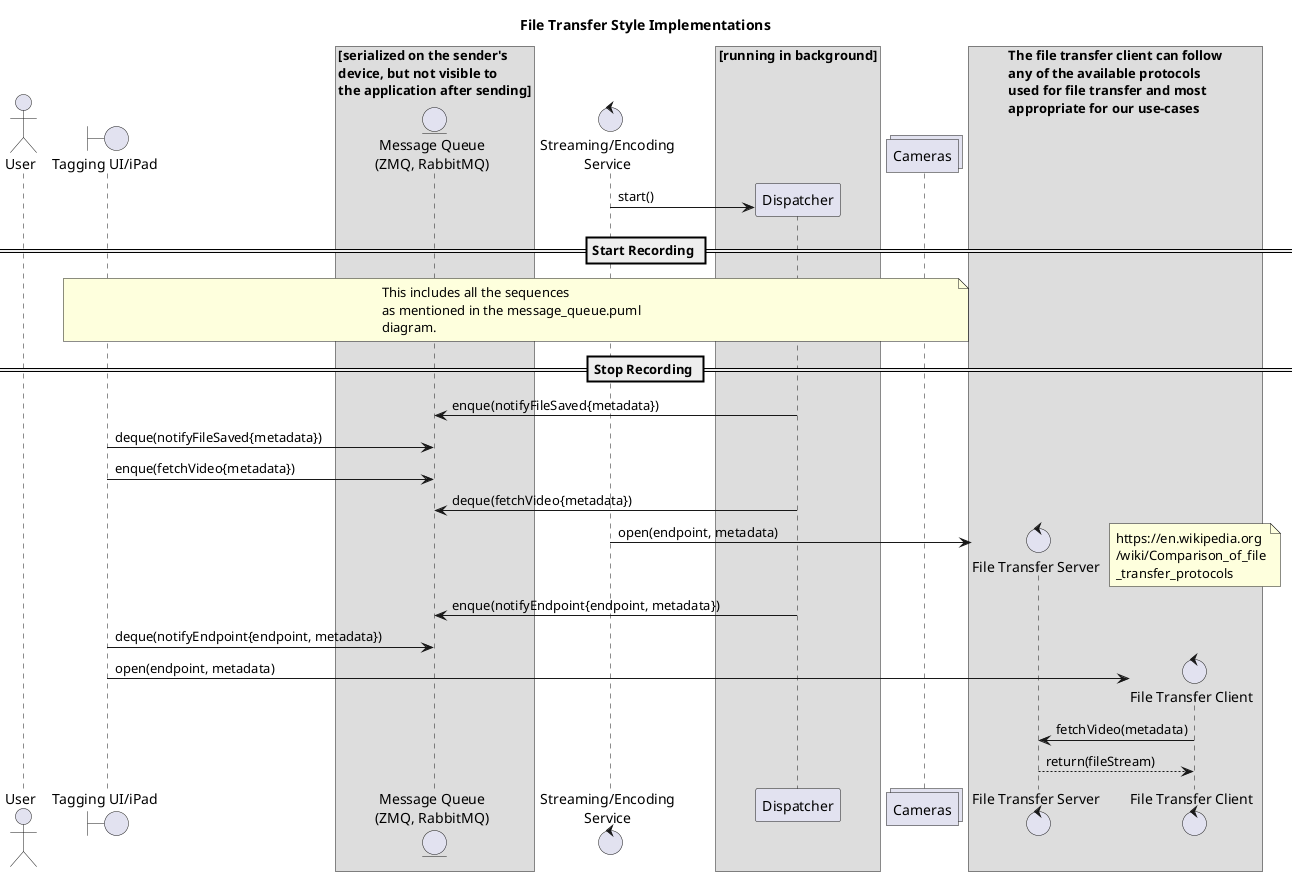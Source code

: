 @startuml File Transfer Style Implementations 
title File Transfer Style Implementations 
actor "User" as usr
boundary "Tagging UI/iPad" as tag
box [serialized on the sender's \ndevice, but not visible to\nthe application after sending] 
    entity "Message Queue\n(ZMQ, RabbitMQ)" as mq
end box
control "Streaming/Encoding\nService" as strm
box [running in background]
    create "Dispatcher" as dsp
    strm -> dsp: start()
end box
collections "Cameras" as cams
== Start Recording ==
note over tag, cams
This includes all the sequences
as mentioned in the message_queue.puml
diagram.
end note
== Stop Recording ==
dsp -> mq: enque(notifyFileSaved{metadata})
tag -> mq: deque(notifyFileSaved{metadata})
tag -> mq: enque(fetchVideo{metadata})
dsp -> mq: deque(fetchVideo{metadata})
box The file transfer client can follow\nany of the available protocols\nused for file transfer and most\nappropriate for our use-cases
create control "File Transfer Server" as fts
strm -> fts: open(endpoint, metadata)
note right
https://en.wikipedia.org
/wiki/Comparison_of_file
_transfer_protocols
end note
dsp -> mq: enque(notifyEndpoint{endpoint, metadata})
tag -> mq: deque(notifyEndpoint{endpoint, metadata})
create control "File Transfer Client" as ftc
tag -> ftc: open(endpoint, metadata)
ftc -> fts: fetchVideo(metadata)
fts --> ftc: return(fileStream)

@enduml
